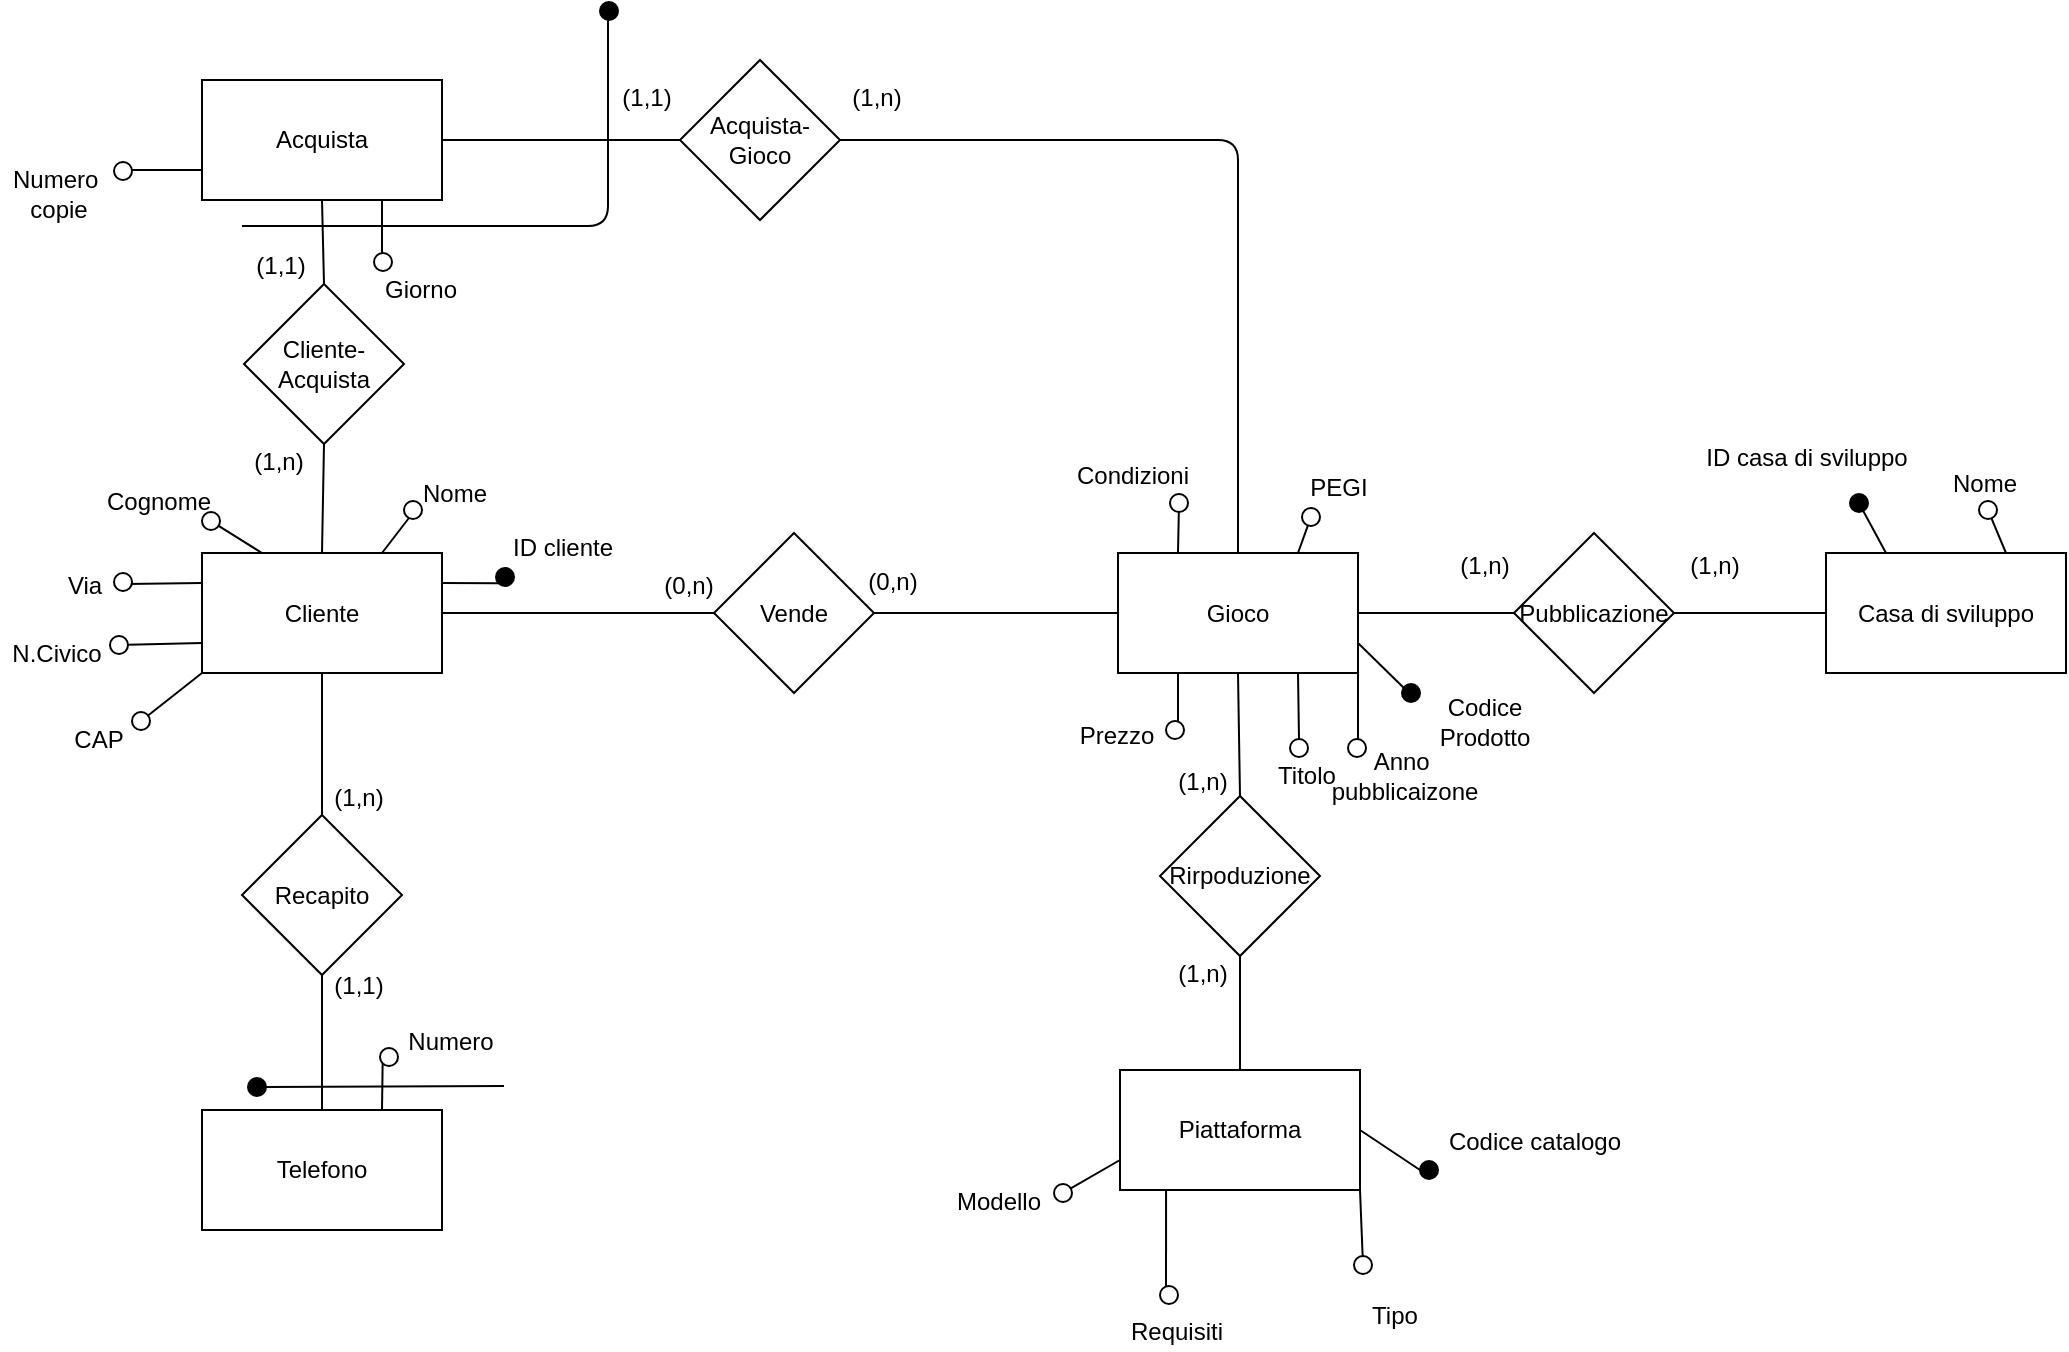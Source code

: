 <mxfile version="14.4.3" type="device"><diagram id="rqPioPi2MSfNVKYpNetn" name="Pagina-1"><mxGraphModel dx="852" dy="494" grid="0" gridSize="10" guides="1" tooltips="1" connect="1" arrows="1" fold="1" page="1" pageScale="1" pageWidth="1654" pageHeight="2336" math="0" shadow="0"><root><mxCell id="0"/><mxCell id="1" parent="0"/><mxCell id="PWTFwwfi7TFbPjHv4PQY-26" value="Cliente" style="rounded=0;whiteSpace=wrap;html=1;" parent="1" vertex="1"><mxGeometry x="558" y="293.5" width="120" height="60" as="geometry"/></mxCell><mxCell id="PWTFwwfi7TFbPjHv4PQY-27" value="" style="endArrow=none;html=1;entryX=1;entryY=0.25;entryDx=0;entryDy=0;exitX=0;exitY=1;exitDx=0;exitDy=0;" parent="1" source="PWTFwwfi7TFbPjHv4PQY-40" target="PWTFwwfi7TFbPjHv4PQY-26" edge="1"><mxGeometry width="50" height="50" relative="1" as="geometry"><mxPoint x="709.318" y="307.682" as="sourcePoint"/><mxPoint x="596" y="420.5" as="targetPoint"/></mxGeometry></mxCell><mxCell id="PWTFwwfi7TFbPjHv4PQY-28" value="ID cliente" style="text;html=1;align=center;verticalAlign=middle;resizable=0;points=[];autosize=1;" parent="1" vertex="1"><mxGeometry x="708" y="282" width="60" height="18" as="geometry"/></mxCell><mxCell id="PWTFwwfi7TFbPjHv4PQY-29" value="" style="endArrow=none;html=1;entryX=0;entryY=1;entryDx=0;entryDy=0;" parent="1" source="PWTFwwfi7TFbPjHv4PQY-38" target="PWTFwwfi7TFbPjHv4PQY-26" edge="1"><mxGeometry width="50" height="50" relative="1" as="geometry"><mxPoint x="528" y="378" as="sourcePoint"/><mxPoint x="671" y="376" as="targetPoint"/></mxGeometry></mxCell><mxCell id="PWTFwwfi7TFbPjHv4PQY-31" value="" style="endArrow=none;html=1;entryX=0;entryY=0.75;entryDx=0;entryDy=0;" parent="1" source="PWTFwwfi7TFbPjHv4PQY-39" target="PWTFwwfi7TFbPjHv4PQY-26" edge="1"><mxGeometry width="50" height="50" relative="1" as="geometry"><mxPoint x="515" y="339" as="sourcePoint"/><mxPoint x="675" y="376" as="targetPoint"/></mxGeometry></mxCell><mxCell id="PWTFwwfi7TFbPjHv4PQY-32" value="" style="endArrow=none;html=1;entryX=0.5;entryY=1;entryDx=0;entryDy=0;" parent="1" target="PWTFwwfi7TFbPjHv4PQY-26" edge="1"><mxGeometry width="50" height="50" relative="1" as="geometry"><mxPoint x="618" y="429" as="sourcePoint"/><mxPoint x="675" y="376" as="targetPoint"/></mxGeometry></mxCell><mxCell id="PWTFwwfi7TFbPjHv4PQY-33" value="" style="endArrow=none;html=1;entryX=0;entryY=0.25;entryDx=0;entryDy=0;" parent="1" target="PWTFwwfi7TFbPjHv4PQY-26" edge="1"><mxGeometry width="50" height="50" relative="1" as="geometry"><mxPoint x="520" y="309" as="sourcePoint"/><mxPoint x="675" y="376" as="targetPoint"/></mxGeometry></mxCell><mxCell id="PWTFwwfi7TFbPjHv4PQY-34" value="" style="endArrow=none;html=1;entryX=0.25;entryY=0;entryDx=0;entryDy=0;" parent="1" source="PWTFwwfi7TFbPjHv4PQY-37" target="PWTFwwfi7TFbPjHv4PQY-26" edge="1"><mxGeometry width="50" height="50" relative="1" as="geometry"><mxPoint x="561" y="275" as="sourcePoint"/><mxPoint x="675" y="376" as="targetPoint"/></mxGeometry></mxCell><mxCell id="PWTFwwfi7TFbPjHv4PQY-35" value="" style="ellipse;whiteSpace=wrap;html=1;aspect=fixed;fillColor=#FFFFFF;" parent="1" vertex="1"><mxGeometry x="514" y="303.5" width="9" height="9" as="geometry"/></mxCell><mxCell id="PWTFwwfi7TFbPjHv4PQY-37" value="" style="ellipse;whiteSpace=wrap;html=1;aspect=fixed;fillColor=#FFFFFF;" parent="1" vertex="1"><mxGeometry x="558" y="273" width="9" height="9" as="geometry"/></mxCell><mxCell id="PWTFwwfi7TFbPjHv4PQY-38" value="" style="ellipse;whiteSpace=wrap;html=1;aspect=fixed;fillColor=#FFFFFF;" parent="1" vertex="1"><mxGeometry x="523" y="373" width="9" height="9" as="geometry"/></mxCell><mxCell id="PWTFwwfi7TFbPjHv4PQY-39" value="" style="ellipse;whiteSpace=wrap;html=1;aspect=fixed;fillColor=#FFFFFF;" parent="1" vertex="1"><mxGeometry x="512" y="335" width="9" height="9" as="geometry"/></mxCell><mxCell id="PWTFwwfi7TFbPjHv4PQY-40" value="" style="ellipse;whiteSpace=wrap;html=1;aspect=fixed;fillColor=#000000;" parent="1" vertex="1"><mxGeometry x="705" y="301" width="9" height="9" as="geometry"/></mxCell><mxCell id="PWTFwwfi7TFbPjHv4PQY-44" value="" style="endArrow=none;html=1;entryX=0.75;entryY=0;entryDx=0;entryDy=0;" parent="1" target="PWTFwwfi7TFbPjHv4PQY-26" edge="1"><mxGeometry width="50" height="50" relative="1" as="geometry"><mxPoint x="663" y="274" as="sourcePoint"/><mxPoint x="595" y="297" as="targetPoint"/></mxGeometry></mxCell><mxCell id="PWTFwwfi7TFbPjHv4PQY-45" value="" style="ellipse;whiteSpace=wrap;html=1;aspect=fixed;fillColor=#FFFFFF;" parent="1" vertex="1"><mxGeometry x="659" y="267.5" width="9" height="9" as="geometry"/></mxCell><mxCell id="PWTFwwfi7TFbPjHv4PQY-46" value="Nome" style="text;html=1;align=center;verticalAlign=middle;resizable=0;points=[];autosize=1;" parent="1" vertex="1"><mxGeometry x="663" y="255" width="42" height="18" as="geometry"/></mxCell><mxCell id="PWTFwwfi7TFbPjHv4PQY-47" value="Cognome&lt;br&gt;" style="text;html=1;align=center;verticalAlign=middle;resizable=0;points=[];autosize=1;" parent="1" vertex="1"><mxGeometry x="505" y="258.5" width="62" height="18" as="geometry"/></mxCell><mxCell id="PWTFwwfi7TFbPjHv4PQY-48" value="Via" style="text;html=1;align=center;verticalAlign=middle;resizable=0;points=[];autosize=1;" parent="1" vertex="1"><mxGeometry x="485" y="301" width="27" height="18" as="geometry"/></mxCell><mxCell id="PWTFwwfi7TFbPjHv4PQY-49" value="N.Civico" style="text;html=1;align=center;verticalAlign=middle;resizable=0;points=[];autosize=1;" parent="1" vertex="1"><mxGeometry x="457" y="335" width="55" height="18" as="geometry"/></mxCell><mxCell id="PWTFwwfi7TFbPjHv4PQY-50" value="CAP" style="text;html=1;align=center;verticalAlign=middle;resizable=0;points=[];autosize=1;" parent="1" vertex="1"><mxGeometry x="488" y="377.5" width="35" height="18" as="geometry"/></mxCell><mxCell id="PWTFwwfi7TFbPjHv4PQY-51" value="Recapito" style="rhombus;whiteSpace=wrap;html=1;" parent="1" vertex="1"><mxGeometry x="578" y="424.5" width="80" height="80" as="geometry"/></mxCell><mxCell id="PWTFwwfi7TFbPjHv4PQY-52" value="" style="endArrow=none;html=1;entryX=0.5;entryY=1;entryDx=0;entryDy=0;" parent="1" target="PWTFwwfi7TFbPjHv4PQY-51" edge="1"><mxGeometry width="50" height="50" relative="1" as="geometry"><mxPoint x="618" y="574" as="sourcePoint"/><mxPoint x="734" y="412" as="targetPoint"/></mxGeometry></mxCell><mxCell id="PWTFwwfi7TFbPjHv4PQY-53" value="Telefono" style="rounded=0;whiteSpace=wrap;html=1;" parent="1" vertex="1"><mxGeometry x="558" y="572" width="120" height="60" as="geometry"/></mxCell><mxCell id="PWTFwwfi7TFbPjHv4PQY-54" value="" style="endArrow=none;html=1;entryX=0.75;entryY=0;entryDx=0;entryDy=0;exitX=0;exitY=1;exitDx=0;exitDy=0;" parent="1" source="PWTFwwfi7TFbPjHv4PQY-55" target="PWTFwwfi7TFbPjHv4PQY-53" edge="1"><mxGeometry width="50" height="50" relative="1" as="geometry"><mxPoint x="677" y="541" as="sourcePoint"/><mxPoint x="734" y="412" as="targetPoint"/></mxGeometry></mxCell><mxCell id="PWTFwwfi7TFbPjHv4PQY-55" value="" style="ellipse;whiteSpace=wrap;html=1;aspect=fixed;fillColor=#FFFFFF;" parent="1" vertex="1"><mxGeometry x="647" y="541" width="9" height="9" as="geometry"/></mxCell><mxCell id="PWTFwwfi7TFbPjHv4PQY-59" value="(1,n)" style="text;html=1;align=center;verticalAlign=middle;resizable=0;points=[];autosize=1;" parent="1" vertex="1"><mxGeometry x="618" y="406.5" width="35" height="18" as="geometry"/></mxCell><mxCell id="PWTFwwfi7TFbPjHv4PQY-60" value="(1,1)" style="text;html=1;align=center;verticalAlign=middle;resizable=0;points=[];autosize=1;" parent="1" vertex="1"><mxGeometry x="618" y="501" width="35" height="18" as="geometry"/></mxCell><mxCell id="PWTFwwfi7TFbPjHv4PQY-61" value="Gioco" style="rounded=0;whiteSpace=wrap;html=1;" parent="1" vertex="1"><mxGeometry x="1016" y="293.5" width="120" height="60" as="geometry"/></mxCell><mxCell id="PWTFwwfi7TFbPjHv4PQY-62" value="Rirpoduzione" style="rhombus;whiteSpace=wrap;html=1;" parent="1" vertex="1"><mxGeometry x="1037" y="415" width="80" height="80" as="geometry"/></mxCell><mxCell id="PWTFwwfi7TFbPjHv4PQY-63" value="Pubblicazione" style="rhombus;whiteSpace=wrap;html=1;" parent="1" vertex="1"><mxGeometry x="1214" y="283.5" width="80" height="80" as="geometry"/></mxCell><mxCell id="PWTFwwfi7TFbPjHv4PQY-64" value="Casa di sviluppo" style="rounded=0;whiteSpace=wrap;html=1;" parent="1" vertex="1"><mxGeometry x="1370" y="293.5" width="120" height="60" as="geometry"/></mxCell><mxCell id="PWTFwwfi7TFbPjHv4PQY-65" value="" style="endArrow=none;html=1;entryX=0.5;entryY=1;entryDx=0;entryDy=0;exitX=0.5;exitY=0;exitDx=0;exitDy=0;" parent="1" source="PWTFwwfi7TFbPjHv4PQY-62" target="PWTFwwfi7TFbPjHv4PQY-61" edge="1"><mxGeometry width="50" height="50" relative="1" as="geometry"><mxPoint x="1109" y="390" as="sourcePoint"/><mxPoint x="1159" y="340" as="targetPoint"/></mxGeometry></mxCell><mxCell id="PWTFwwfi7TFbPjHv4PQY-66" value="" style="endArrow=none;html=1;entryX=1;entryY=0.5;entryDx=0;entryDy=0;exitX=0;exitY=0.5;exitDx=0;exitDy=0;" parent="1" source="PWTFwwfi7TFbPjHv4PQY-63" target="PWTFwwfi7TFbPjHv4PQY-61" edge="1"><mxGeometry width="50" height="50" relative="1" as="geometry"><mxPoint x="1109" y="490" as="sourcePoint"/><mxPoint x="1159" y="440" as="targetPoint"/></mxGeometry></mxCell><mxCell id="PWTFwwfi7TFbPjHv4PQY-67" value="" style="endArrow=none;html=1;entryX=0;entryY=0.5;entryDx=0;entryDy=0;exitX=1;exitY=0.5;exitDx=0;exitDy=0;" parent="1" source="PWTFwwfi7TFbPjHv4PQY-63" target="PWTFwwfi7TFbPjHv4PQY-64" edge="1"><mxGeometry width="50" height="50" relative="1" as="geometry"><mxPoint x="1109" y="490" as="sourcePoint"/><mxPoint x="1159" y="440" as="targetPoint"/></mxGeometry></mxCell><mxCell id="PWTFwwfi7TFbPjHv4PQY-72" value="" style="endArrow=none;html=1;entryX=0.75;entryY=0;entryDx=0;entryDy=0;" parent="1" source="PWTFwwfi7TFbPjHv4PQY-74" target="PWTFwwfi7TFbPjHv4PQY-61" edge="1"><mxGeometry width="50" height="50" relative="1" as="geometry"><mxPoint x="1113" y="272" as="sourcePoint"/><mxPoint x="1128" y="312" as="targetPoint"/></mxGeometry></mxCell><mxCell id="PWTFwwfi7TFbPjHv4PQY-73" value="PEGI" style="text;html=1;align=center;verticalAlign=middle;resizable=0;points=[];autosize=1;" parent="1" vertex="1"><mxGeometry x="1106" y="252" width="39" height="18" as="geometry"/></mxCell><mxCell id="PWTFwwfi7TFbPjHv4PQY-75" value="" style="endArrow=none;html=1;entryX=0.25;entryY=0;entryDx=0;entryDy=0;" parent="1" source="PWTFwwfi7TFbPjHv4PQY-77" target="PWTFwwfi7TFbPjHv4PQY-64" edge="1"><mxGeometry width="50" height="50" relative="1" as="geometry"><mxPoint x="1375" y="249" as="sourcePoint"/><mxPoint x="1343" y="312" as="targetPoint"/></mxGeometry></mxCell><mxCell id="PWTFwwfi7TFbPjHv4PQY-79" value="" style="endArrow=none;html=1;exitX=0.75;exitY=0;exitDx=0;exitDy=0;" parent="1" source="PWTFwwfi7TFbPjHv4PQY-78" edge="1"><mxGeometry width="50" height="50" relative="1" as="geometry"><mxPoint x="1460" y="281" as="sourcePoint"/><mxPoint x="1452" y="270" as="targetPoint"/></mxGeometry></mxCell><mxCell id="PWTFwwfi7TFbPjHv4PQY-80" value="ID casa di sviluppo" style="text;html=1;align=center;verticalAlign=middle;resizable=0;points=[];autosize=1;" parent="1" vertex="1"><mxGeometry x="1304" y="237" width="111" height="18" as="geometry"/></mxCell><mxCell id="PWTFwwfi7TFbPjHv4PQY-81" value="Nome" style="text;html=1;align=center;verticalAlign=middle;resizable=0;points=[];autosize=1;" parent="1" vertex="1"><mxGeometry x="1428" y="249.5" width="42" height="18" as="geometry"/></mxCell><mxCell id="PWTFwwfi7TFbPjHv4PQY-82" value="" style="endArrow=none;html=1;entryX=0.75;entryY=1;entryDx=0;entryDy=0;exitX=0.5;exitY=0;exitDx=0;exitDy=0;" parent="1" source="PWTFwwfi7TFbPjHv4PQY-86" target="PWTFwwfi7TFbPjHv4PQY-61" edge="1"><mxGeometry width="50" height="50" relative="1" as="geometry"><mxPoint x="1107" y="372" as="sourcePoint"/><mxPoint x="1020" y="412" as="targetPoint"/></mxGeometry></mxCell><mxCell id="PWTFwwfi7TFbPjHv4PQY-84" value="" style="endArrow=none;html=1;exitX=1;exitY=0.75;exitDx=0;exitDy=0;" parent="1" source="PWTFwwfi7TFbPjHv4PQY-61" edge="1"><mxGeometry width="50" height="50" relative="1" as="geometry"><mxPoint x="1083" y="377" as="sourcePoint"/><mxPoint x="1161" y="363" as="targetPoint"/></mxGeometry></mxCell><mxCell id="PWTFwwfi7TFbPjHv4PQY-85" value="" style="ellipse;whiteSpace=wrap;html=1;aspect=fixed;fillColor=#000000;" parent="1" vertex="1"><mxGeometry x="1158" y="359" width="9" height="9" as="geometry"/></mxCell><mxCell id="PWTFwwfi7TFbPjHv4PQY-86" value="" style="ellipse;whiteSpace=wrap;html=1;aspect=fixed;fillColor=#FFFFFF;" parent="1" vertex="1"><mxGeometry x="1102" y="386.5" width="9" height="9" as="geometry"/></mxCell><mxCell id="PWTFwwfi7TFbPjHv4PQY-88" value="Titolo" style="text;html=1;align=center;verticalAlign=middle;resizable=0;points=[];autosize=1;" parent="1" vertex="1"><mxGeometry x="1090" y="395.5" width="39" height="18" as="geometry"/></mxCell><mxCell id="PWTFwwfi7TFbPjHv4PQY-90" value="(1,n)" style="text;html=1;align=center;verticalAlign=middle;resizable=0;points=[];autosize=1;" parent="1" vertex="1"><mxGeometry x="1040" y="399" width="35" height="18" as="geometry"/></mxCell><mxCell id="PWTFwwfi7TFbPjHv4PQY-91" value="(1,n)" style="text;html=1;align=center;verticalAlign=middle;resizable=0;points=[];autosize=1;" parent="1" vertex="1"><mxGeometry x="1040" y="495" width="35" height="18" as="geometry"/></mxCell><mxCell id="PWTFwwfi7TFbPjHv4PQY-92" value="(1,n)" style="text;html=1;align=center;verticalAlign=middle;resizable=0;points=[];autosize=1;" parent="1" vertex="1"><mxGeometry x="1181" y="291" width="35" height="18" as="geometry"/></mxCell><mxCell id="PWTFwwfi7TFbPjHv4PQY-93" value="(1,n)" style="text;html=1;align=center;verticalAlign=middle;resizable=0;points=[];autosize=1;" parent="1" vertex="1"><mxGeometry x="1296" y="291" width="35" height="18" as="geometry"/></mxCell><mxCell id="PWTFwwfi7TFbPjHv4PQY-94" value="Piattaforma" style="rounded=0;whiteSpace=wrap;html=1;" parent="1" vertex="1"><mxGeometry x="1017" y="552" width="120" height="60" as="geometry"/></mxCell><mxCell id="PWTFwwfi7TFbPjHv4PQY-95" value="" style="endArrow=none;html=1;entryX=1;entryY=0.5;entryDx=0;entryDy=0;exitX=0;exitY=0.5;exitDx=0;exitDy=0;" parent="1" source="PWTFwwfi7TFbPjHv4PQY-96" target="PWTFwwfi7TFbPjHv4PQY-94" edge="1"><mxGeometry width="50" height="50" relative="1" as="geometry"><mxPoint x="1167" y="649" as="sourcePoint"/><mxPoint x="1127" y="662" as="targetPoint"/></mxGeometry></mxCell><mxCell id="PWTFwwfi7TFbPjHv4PQY-96" value="" style="ellipse;whiteSpace=wrap;html=1;aspect=fixed;fillColor=#000000;" parent="1" vertex="1"><mxGeometry x="1167" y="597.5" width="9" height="9" as="geometry"/></mxCell><mxCell id="PWTFwwfi7TFbPjHv4PQY-97" value="Codice catalogo" style="text;html=1;align=center;verticalAlign=middle;resizable=0;points=[];autosize=1;" parent="1" vertex="1"><mxGeometry x="1176" y="579" width="96" height="18" as="geometry"/></mxCell><mxCell id="PWTFwwfi7TFbPjHv4PQY-98" value="" style="endArrow=none;html=1;entryX=0;entryY=0.75;entryDx=0;entryDy=0;" parent="1" source="PWTFwwfi7TFbPjHv4PQY-100" target="PWTFwwfi7TFbPjHv4PQY-94" edge="1"><mxGeometry width="50" height="50" relative="1" as="geometry"><mxPoint x="989" y="613" as="sourcePoint"/><mxPoint x="1116" y="724" as="targetPoint"/></mxGeometry></mxCell><mxCell id="PWTFwwfi7TFbPjHv4PQY-99" value="" style="endArrow=none;html=1;entryX=1;entryY=1;entryDx=0;entryDy=0;" parent="1" source="PWTFwwfi7TFbPjHv4PQY-102" target="PWTFwwfi7TFbPjHv4PQY-94" edge="1"><mxGeometry width="50" height="50" relative="1" as="geometry"><mxPoint x="1136" y="711" as="sourcePoint"/><mxPoint x="1116" y="724" as="targetPoint"/></mxGeometry></mxCell><mxCell id="PWTFwwfi7TFbPjHv4PQY-101" value="" style="endArrow=none;html=1;entryX=0.192;entryY=1;entryDx=0;entryDy=0;entryPerimeter=0;" parent="1" target="PWTFwwfi7TFbPjHv4PQY-94" edge="1"><mxGeometry width="50" height="50" relative="1" as="geometry"><mxPoint x="1040" y="664" as="sourcePoint"/><mxPoint x="975" y="721" as="targetPoint"/></mxGeometry></mxCell><mxCell id="PWTFwwfi7TFbPjHv4PQY-102" value="" style="ellipse;whiteSpace=wrap;html=1;aspect=fixed;fillColor=#FFFFFF;" parent="1" vertex="1"><mxGeometry x="1134" y="645" width="9" height="9" as="geometry"/></mxCell><mxCell id="PWTFwwfi7TFbPjHv4PQY-103" value="" style="ellipse;whiteSpace=wrap;html=1;aspect=fixed;fillColor=#FFFFFF;" parent="1" vertex="1"><mxGeometry x="1037" y="660" width="9" height="9" as="geometry"/></mxCell><mxCell id="PWTFwwfi7TFbPjHv4PQY-104" value="Modello" style="text;html=1;align=center;verticalAlign=middle;resizable=0;points=[];autosize=1;" parent="1" vertex="1"><mxGeometry x="930" y="609" width="52" height="18" as="geometry"/></mxCell><mxCell id="PWTFwwfi7TFbPjHv4PQY-105" value="Requisiti" style="text;html=1;align=center;verticalAlign=middle;resizable=0;points=[];autosize=1;" parent="1" vertex="1"><mxGeometry x="1017" y="674" width="56" height="18" as="geometry"/></mxCell><mxCell id="PWTFwwfi7TFbPjHv4PQY-106" value="Tipo" style="text;html=1;align=center;verticalAlign=middle;resizable=0;points=[];autosize=1;" parent="1" vertex="1"><mxGeometry x="1137" y="666" width="33" height="18" as="geometry"/></mxCell><mxCell id="PWTFwwfi7TFbPjHv4PQY-107" value="" style="endArrow=none;html=1;entryX=0.5;entryY=1;entryDx=0;entryDy=0;" parent="1" source="PWTFwwfi7TFbPjHv4PQY-94" target="PWTFwwfi7TFbPjHv4PQY-62" edge="1"><mxGeometry width="50" height="50" relative="1" as="geometry"><mxPoint x="1021" y="529" as="sourcePoint"/><mxPoint x="1071" y="479" as="targetPoint"/></mxGeometry></mxCell><mxCell id="KwHbaFGAU9vSCL9PamNG-4" value="Vende" style="rhombus;whiteSpace=wrap;html=1;fillColor=#FFFFFF;" parent="1" vertex="1"><mxGeometry x="814" y="283.5" width="80" height="80" as="geometry"/></mxCell><mxCell id="KwHbaFGAU9vSCL9PamNG-5" value="" style="endArrow=none;html=1;exitX=1;exitY=0.5;exitDx=0;exitDy=0;entryX=0;entryY=0.5;entryDx=0;entryDy=0;" parent="1" source="PWTFwwfi7TFbPjHv4PQY-26" target="KwHbaFGAU9vSCL9PamNG-4" edge="1"><mxGeometry width="50" height="50" relative="1" as="geometry"><mxPoint x="860" y="428" as="sourcePoint"/><mxPoint x="910" y="378" as="targetPoint"/></mxGeometry></mxCell><mxCell id="KwHbaFGAU9vSCL9PamNG-10" value="" style="endArrow=none;html=1;entryX=0;entryY=0.5;entryDx=0;entryDy=0;exitX=1;exitY=0.5;exitDx=0;exitDy=0;" parent="1" source="KwHbaFGAU9vSCL9PamNG-4" target="PWTFwwfi7TFbPjHv4PQY-61" edge="1"><mxGeometry width="50" height="50" relative="1" as="geometry"><mxPoint x="914" y="428" as="sourcePoint"/><mxPoint x="964" y="378" as="targetPoint"/></mxGeometry></mxCell><mxCell id="PWTFwwfi7TFbPjHv4PQY-77" value="" style="ellipse;whiteSpace=wrap;html=1;aspect=fixed;fillColor=#000000;" parent="1" vertex="1"><mxGeometry x="1382" y="264" width="9" height="9" as="geometry"/></mxCell><mxCell id="PWTFwwfi7TFbPjHv4PQY-78" value="" style="ellipse;whiteSpace=wrap;html=1;aspect=fixed;fillColor=#FFFFFF;" parent="1" vertex="1"><mxGeometry x="1446.5" y="267.5" width="9" height="9" as="geometry"/></mxCell><mxCell id="KwHbaFGAU9vSCL9PamNG-12" value="" style="endArrow=none;html=1;exitX=0.75;exitY=0;exitDx=0;exitDy=0;" parent="1" source="PWTFwwfi7TFbPjHv4PQY-64" target="PWTFwwfi7TFbPjHv4PQY-78" edge="1"><mxGeometry width="50" height="50" relative="1" as="geometry"><mxPoint x="1460" y="293.5" as="sourcePoint"/><mxPoint x="1452" y="270" as="targetPoint"/></mxGeometry></mxCell><mxCell id="PWTFwwfi7TFbPjHv4PQY-74" value="" style="ellipse;whiteSpace=wrap;html=1;aspect=fixed;fillColor=#FFFFFF;" parent="1" vertex="1"><mxGeometry x="1108" y="271" width="9" height="9" as="geometry"/></mxCell><mxCell id="xM_tLs5B4mnD6SXoXF8f-1" value="Condizioni" style="text;html=1;align=center;verticalAlign=middle;resizable=0;points=[];autosize=1;" parent="1" vertex="1"><mxGeometry x="990" y="246" width="66" height="18" as="geometry"/></mxCell><mxCell id="xM_tLs5B4mnD6SXoXF8f-3" value="" style="endArrow=none;html=1;entryX=0.25;entryY=0;entryDx=0;entryDy=0;" parent="1" source="xM_tLs5B4mnD6SXoXF8f-2" target="PWTFwwfi7TFbPjHv4PQY-61" edge="1"><mxGeometry width="50" height="50" relative="1" as="geometry"><mxPoint x="1046" y="270" as="sourcePoint"/><mxPoint x="1064" y="378" as="targetPoint"/></mxGeometry></mxCell><mxCell id="xM_tLs5B4mnD6SXoXF8f-2" value="" style="ellipse;whiteSpace=wrap;html=1;aspect=fixed;fillColor=#FFFFFF;" parent="1" vertex="1"><mxGeometry x="1042" y="264" width="9" height="9" as="geometry"/></mxCell><mxCell id="2oyt9ygXyH4UcIFPGYx0-2" value="" style="endArrow=none;html=1;entryX=0.25;entryY=1;entryDx=0;entryDy=0;" parent="1" target="PWTFwwfi7TFbPjHv4PQY-61" edge="1"><mxGeometry width="50" height="50" relative="1" as="geometry"><mxPoint x="1046" y="384" as="sourcePoint"/><mxPoint x="1002" y="378" as="targetPoint"/></mxGeometry></mxCell><mxCell id="2oyt9ygXyH4UcIFPGYx0-3" value="" style="ellipse;whiteSpace=wrap;html=1;aspect=fixed;fillColor=#FFFFFF;" parent="1" vertex="1"><mxGeometry x="1040" y="377.5" width="9" height="9" as="geometry"/></mxCell><mxCell id="2oyt9ygXyH4UcIFPGYx0-6" value="Prezzo" style="text;html=1;align=center;verticalAlign=middle;resizable=0;points=[];autosize=1;" parent="1" vertex="1"><mxGeometry x="991" y="376" width="47" height="18" as="geometry"/></mxCell><mxCell id="y_KyPr7lg56aB4OF2mUO-1" value="Codice&lt;br&gt;Prodotto" style="text;html=1;align=center;verticalAlign=middle;resizable=0;points=[];autosize=1;" parent="1" vertex="1"><mxGeometry x="1171" y="361.5" width="55" height="32" as="geometry"/></mxCell><mxCell id="sRPVy9vap42rgVd_JlWU-3" value="Cliente-Acquista" style="rhombus;whiteSpace=wrap;html=1;" parent="1" vertex="1"><mxGeometry x="579" y="159" width="80" height="80" as="geometry"/></mxCell><mxCell id="sRPVy9vap42rgVd_JlWU-4" value="" style="endArrow=none;html=1;entryX=0.5;entryY=1;entryDx=0;entryDy=0;exitX=0.5;exitY=0;exitDx=0;exitDy=0;" parent="1" source="PWTFwwfi7TFbPjHv4PQY-26" target="sRPVy9vap42rgVd_JlWU-3" edge="1"><mxGeometry width="50" height="50" relative="1" as="geometry"><mxPoint x="698" y="355" as="sourcePoint"/><mxPoint x="748" y="305" as="targetPoint"/></mxGeometry></mxCell><mxCell id="sRPVy9vap42rgVd_JlWU-5" value="Acquista" style="rounded=0;whiteSpace=wrap;html=1;" parent="1" vertex="1"><mxGeometry x="558" y="57" width="120" height="60" as="geometry"/></mxCell><mxCell id="sRPVy9vap42rgVd_JlWU-6" value="" style="endArrow=none;html=1;exitX=0.5;exitY=0;exitDx=0;exitDy=0;entryX=0.5;entryY=1;entryDx=0;entryDy=0;" parent="1" source="sRPVy9vap42rgVd_JlWU-3" target="sRPVy9vap42rgVd_JlWU-5" edge="1"><mxGeometry width="50" height="50" relative="1" as="geometry"><mxPoint x="698" y="119" as="sourcePoint"/><mxPoint x="748" y="69" as="targetPoint"/></mxGeometry></mxCell><mxCell id="sRPVy9vap42rgVd_JlWU-7" value="" style="endArrow=none;html=1;exitX=1;exitY=0.5;exitDx=0;exitDy=0;entryX=0;entryY=0.5;entryDx=0;entryDy=0;" parent="1" source="sRPVy9vap42rgVd_JlWU-5" target="sRPVy9vap42rgVd_JlWU-8" edge="1"><mxGeometry width="50" height="50" relative="1" as="geometry"><mxPoint x="698" y="119" as="sourcePoint"/><mxPoint x="786" y="120" as="targetPoint"/></mxGeometry></mxCell><mxCell id="sRPVy9vap42rgVd_JlWU-8" value="Acquista-Gioco" style="rhombus;whiteSpace=wrap;html=1;" parent="1" vertex="1"><mxGeometry x="797" y="47" width="80" height="80" as="geometry"/></mxCell><mxCell id="sRPVy9vap42rgVd_JlWU-9" value="" style="endArrow=none;html=1;exitX=1;exitY=0.5;exitDx=0;exitDy=0;entryX=0.5;entryY=0;entryDx=0;entryDy=0;" parent="1" source="sRPVy9vap42rgVd_JlWU-8" target="PWTFwwfi7TFbPjHv4PQY-61" edge="1"><mxGeometry width="50" height="50" relative="1" as="geometry"><mxPoint x="698" y="119" as="sourcePoint"/><mxPoint x="748" y="69" as="targetPoint"/><Array as="points"><mxPoint x="1076" y="87"/></Array></mxGeometry></mxCell><mxCell id="sRPVy9vap42rgVd_JlWU-10" value="" style="endArrow=none;html=1;exitX=0;exitY=0.75;exitDx=0;exitDy=0;" parent="1" source="sRPVy9vap42rgVd_JlWU-5" edge="1"><mxGeometry width="50" height="50" relative="1" as="geometry"><mxPoint x="698" y="119" as="sourcePoint"/><mxPoint x="519" y="102" as="targetPoint"/></mxGeometry></mxCell><mxCell id="sRPVy9vap42rgVd_JlWU-11" value="" style="endArrow=none;html=1;exitX=0.75;exitY=1;exitDx=0;exitDy=0;" parent="1" source="sRPVy9vap42rgVd_JlWU-5" edge="1"><mxGeometry width="50" height="50" relative="1" as="geometry"><mxPoint x="698" y="119" as="sourcePoint"/><mxPoint x="648" y="148" as="targetPoint"/></mxGeometry></mxCell><mxCell id="sRPVy9vap42rgVd_JlWU-12" value="" style="ellipse;whiteSpace=wrap;html=1;aspect=fixed;fillColor=#FFFFFF;" parent="1" vertex="1"><mxGeometry x="514" y="98" width="9" height="9" as="geometry"/></mxCell><mxCell id="sRPVy9vap42rgVd_JlWU-13" value="" style="ellipse;whiteSpace=wrap;html=1;aspect=fixed;fillColor=#FFFFFF;" parent="1" vertex="1"><mxGeometry x="644" y="143.5" width="9" height="9" as="geometry"/></mxCell><mxCell id="sRPVy9vap42rgVd_JlWU-18" value="Numero&amp;nbsp;&lt;br&gt;copie" style="text;html=1;align=center;verticalAlign=middle;resizable=0;points=[];autosize=1;" parent="1" vertex="1"><mxGeometry x="458" y="98" width="56" height="32" as="geometry"/></mxCell><mxCell id="sRPVy9vap42rgVd_JlWU-19" value="Giorno" style="text;html=1;align=center;verticalAlign=middle;resizable=0;points=[];autosize=1;" parent="1" vertex="1"><mxGeometry x="644" y="152.5" width="46" height="18" as="geometry"/></mxCell><mxCell id="t8kAvFOxp_07aIRG7kJ2-1" value="Numero" style="text;html=1;align=center;verticalAlign=middle;resizable=0;points=[];autosize=1;" parent="1" vertex="1"><mxGeometry x="655" y="529" width="53" height="18" as="geometry"/></mxCell><mxCell id="t8kAvFOxp_07aIRG7kJ2-5" value="" style="endArrow=none;html=1;" parent="1" source="PWTFwwfi7TFbPjHv4PQY-58" edge="1"><mxGeometry width="50" height="50" relative="1" as="geometry"><mxPoint x="583" y="560" as="sourcePoint"/><mxPoint x="709" y="560" as="targetPoint"/></mxGeometry></mxCell><mxCell id="PWTFwwfi7TFbPjHv4PQY-58" value="" style="ellipse;whiteSpace=wrap;html=1;aspect=fixed;fillColor=#000000;" parent="1" vertex="1"><mxGeometry x="581" y="556" width="9" height="9" as="geometry"/></mxCell><mxCell id="t8kAvFOxp_07aIRG7kJ2-6" value="" style="endArrow=none;html=1;" parent="1" target="PWTFwwfi7TFbPjHv4PQY-58" edge="1"><mxGeometry width="50" height="50" relative="1" as="geometry"><mxPoint x="583" y="560" as="sourcePoint"/><mxPoint x="709" y="560" as="targetPoint"/></mxGeometry></mxCell><mxCell id="t8kAvFOxp_07aIRG7kJ2-8" value="" style="endArrow=none;html=1;" parent="1" edge="1"><mxGeometry width="50" height="50" relative="1" as="geometry"><mxPoint x="578" y="130" as="sourcePoint"/><mxPoint x="761" y="23" as="targetPoint"/><Array as="points"><mxPoint x="761" y="130"/></Array></mxGeometry></mxCell><mxCell id="TfRtSZGF9IvD6e85hj5f-1" value="(0,n)" style="text;html=1;align=center;verticalAlign=middle;resizable=0;points=[];autosize=1;" parent="1" vertex="1"><mxGeometry x="783" y="301" width="35" height="18" as="geometry"/></mxCell><mxCell id="TfRtSZGF9IvD6e85hj5f-2" value="(0,n)" style="text;html=1;align=center;verticalAlign=middle;resizable=0;points=[];autosize=1;" parent="1" vertex="1"><mxGeometry x="885" y="299" width="35" height="18" as="geometry"/></mxCell><mxCell id="TfRtSZGF9IvD6e85hj5f-3" value="" style="ellipse;whiteSpace=wrap;html=1;aspect=fixed;fillColor=#000000;" parent="1" vertex="1"><mxGeometry x="757" y="18" width="9" height="9" as="geometry"/></mxCell><mxCell id="I4S1Xjv0bekJhQLxx76k-1" value="(1,n)" style="text;html=1;align=center;verticalAlign=middle;resizable=0;points=[];autosize=1;" parent="1" vertex="1"><mxGeometry x="578" y="239" width="35" height="18" as="geometry"/></mxCell><mxCell id="I4S1Xjv0bekJhQLxx76k-2" value="(1,1)" style="text;html=1;align=center;verticalAlign=middle;resizable=0;points=[];autosize=1;" parent="1" vertex="1"><mxGeometry x="579" y="141" width="35" height="18" as="geometry"/></mxCell><mxCell id="I4S1Xjv0bekJhQLxx76k-3" value="(1,1)" style="text;html=1;align=center;verticalAlign=middle;resizable=0;points=[];autosize=1;" parent="1" vertex="1"><mxGeometry x="762" y="57" width="35" height="18" as="geometry"/></mxCell><mxCell id="I4S1Xjv0bekJhQLxx76k-4" value="(1,n)" style="text;html=1;align=center;verticalAlign=middle;resizable=0;points=[];autosize=1;" parent="1" vertex="1"><mxGeometry x="877" y="57" width="35" height="18" as="geometry"/></mxCell><mxCell id="PWTFwwfi7TFbPjHv4PQY-100" value="" style="ellipse;whiteSpace=wrap;html=1;aspect=fixed;fillColor=#FFFFFF;" parent="1" vertex="1"><mxGeometry x="984" y="609" width="9" height="9" as="geometry"/></mxCell><mxCell id="oPvTB1KGYu6E6_IYuHSa-2" value="" style="endArrow=none;html=1;entryX=1;entryY=1;entryDx=0;entryDy=0;" edge="1" parent="1" target="PWTFwwfi7TFbPjHv4PQY-61"><mxGeometry width="50" height="50" relative="1" as="geometry"><mxPoint x="1136" y="390" as="sourcePoint"/><mxPoint x="1052" y="317" as="targetPoint"/></mxGeometry></mxCell><mxCell id="oPvTB1KGYu6E6_IYuHSa-4" value="" style="ellipse;whiteSpace=wrap;html=1;aspect=fixed;fillColor=#FFFFFF;" vertex="1" parent="1"><mxGeometry x="1131" y="386.5" width="9" height="9" as="geometry"/></mxCell><mxCell id="oPvTB1KGYu6E6_IYuHSa-5" value="Anno&amp;nbsp;&lt;br&gt;pubblicaizone" style="text;html=1;align=center;verticalAlign=middle;resizable=0;points=[];autosize=1;" vertex="1" parent="1"><mxGeometry x="1117" y="388.5" width="83" height="32" as="geometry"/></mxCell></root></mxGraphModel></diagram></mxfile>